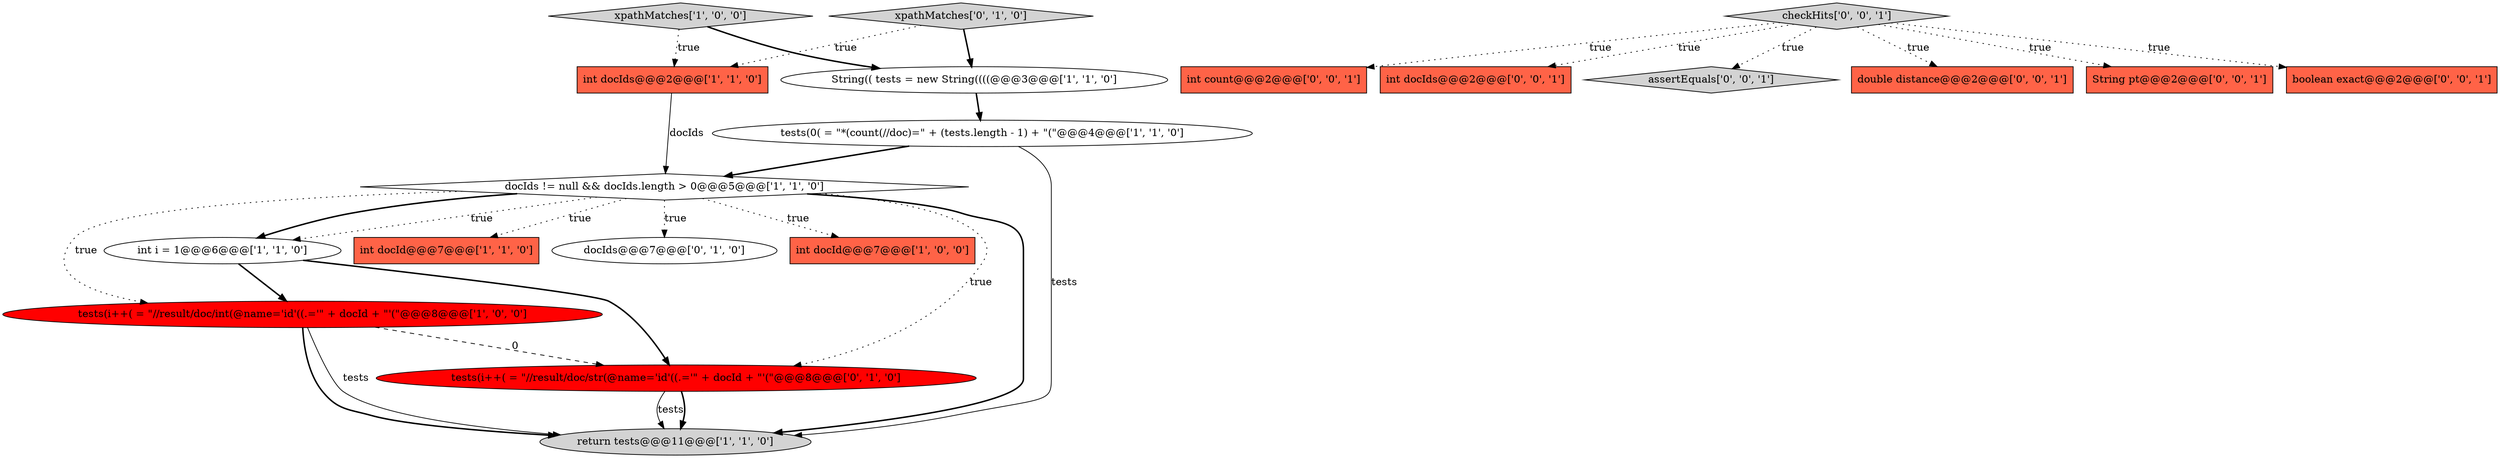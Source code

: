 digraph {
9 [style = filled, label = "int docIds@@@2@@@['1', '1', '0']", fillcolor = tomato, shape = box image = "AAA0AAABBB1BBB"];
11 [style = filled, label = "tests(i++( = \"//result/doc/str(@name='id'((.='\" + docId + \"'(\"@@@8@@@['0', '1', '0']", fillcolor = red, shape = ellipse image = "AAA1AAABBB2BBB"];
18 [style = filled, label = "int count@@@2@@@['0', '0', '1']", fillcolor = tomato, shape = box image = "AAA0AAABBB3BBB"];
19 [style = filled, label = "int docIds@@@2@@@['0', '0', '1']", fillcolor = tomato, shape = box image = "AAA0AAABBB3BBB"];
0 [style = filled, label = "tests(i++( = \"//result/doc/int(@name='id'((.='\" + docId + \"'(\"@@@8@@@['1', '0', '0']", fillcolor = red, shape = ellipse image = "AAA1AAABBB1BBB"];
8 [style = filled, label = "xpathMatches['1', '0', '0']", fillcolor = lightgray, shape = diamond image = "AAA0AAABBB1BBB"];
12 [style = filled, label = "xpathMatches['0', '1', '0']", fillcolor = lightgray, shape = diamond image = "AAA0AAABBB2BBB"];
3 [style = filled, label = "int docId@@@7@@@['1', '1', '0']", fillcolor = tomato, shape = box image = "AAA0AAABBB1BBB"];
6 [style = filled, label = "String(( tests = new String((((@@@3@@@['1', '1', '0']", fillcolor = white, shape = ellipse image = "AAA0AAABBB1BBB"];
15 [style = filled, label = "assertEquals['0', '0', '1']", fillcolor = lightgray, shape = diamond image = "AAA0AAABBB3BBB"];
4 [style = filled, label = "return tests@@@11@@@['1', '1', '0']", fillcolor = lightgray, shape = ellipse image = "AAA0AAABBB1BBB"];
10 [style = filled, label = "docIds@@@7@@@['0', '1', '0']", fillcolor = white, shape = ellipse image = "AAA0AAABBB2BBB"];
17 [style = filled, label = "double distance@@@2@@@['0', '0', '1']", fillcolor = tomato, shape = box image = "AAA0AAABBB3BBB"];
13 [style = filled, label = "String pt@@@2@@@['0', '0', '1']", fillcolor = tomato, shape = box image = "AAA0AAABBB3BBB"];
5 [style = filled, label = "int i = 1@@@6@@@['1', '1', '0']", fillcolor = white, shape = ellipse image = "AAA0AAABBB1BBB"];
1 [style = filled, label = "int docId@@@7@@@['1', '0', '0']", fillcolor = tomato, shape = box image = "AAA0AAABBB1BBB"];
7 [style = filled, label = "tests(0( = \"*(count(//doc)=\" + (tests.length - 1) + \"(\"@@@4@@@['1', '1', '0']", fillcolor = white, shape = ellipse image = "AAA0AAABBB1BBB"];
14 [style = filled, label = "boolean exact@@@2@@@['0', '0', '1']", fillcolor = tomato, shape = box image = "AAA0AAABBB3BBB"];
16 [style = filled, label = "checkHits['0', '0', '1']", fillcolor = lightgray, shape = diamond image = "AAA0AAABBB3BBB"];
2 [style = filled, label = "docIds != null && docIds.length > 0@@@5@@@['1', '1', '0']", fillcolor = white, shape = diamond image = "AAA0AAABBB1BBB"];
2->3 [style = dotted, label="true"];
16->19 [style = dotted, label="true"];
11->4 [style = solid, label="tests"];
2->5 [style = bold, label=""];
2->0 [style = dotted, label="true"];
16->13 [style = dotted, label="true"];
16->17 [style = dotted, label="true"];
11->4 [style = bold, label=""];
9->2 [style = solid, label="docIds"];
16->15 [style = dotted, label="true"];
8->6 [style = bold, label=""];
7->4 [style = solid, label="tests"];
0->11 [style = dashed, label="0"];
12->6 [style = bold, label=""];
2->4 [style = bold, label=""];
2->11 [style = dotted, label="true"];
0->4 [style = solid, label="tests"];
5->0 [style = bold, label=""];
0->4 [style = bold, label=""];
2->1 [style = dotted, label="true"];
7->2 [style = bold, label=""];
16->14 [style = dotted, label="true"];
5->11 [style = bold, label=""];
8->9 [style = dotted, label="true"];
6->7 [style = bold, label=""];
2->5 [style = dotted, label="true"];
2->10 [style = dotted, label="true"];
12->9 [style = dotted, label="true"];
16->18 [style = dotted, label="true"];
}
